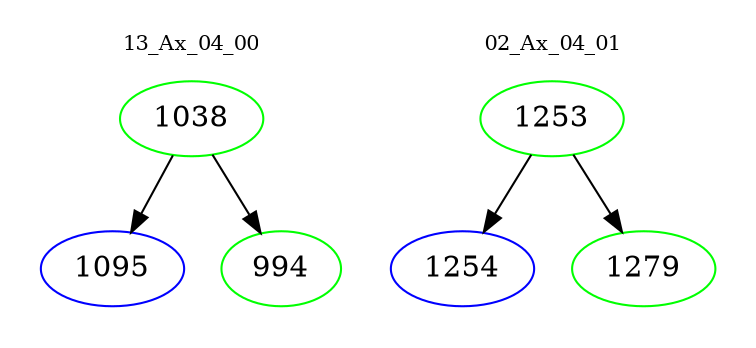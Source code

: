 digraph{
subgraph cluster_0 {
color = white
label = "13_Ax_04_00";
fontsize=10;
T0_1038 [label="1038", color="green"]
T0_1038 -> T0_1095 [color="black"]
T0_1095 [label="1095", color="blue"]
T0_1038 -> T0_994 [color="black"]
T0_994 [label="994", color="green"]
}
subgraph cluster_1 {
color = white
label = "02_Ax_04_01";
fontsize=10;
T1_1253 [label="1253", color="green"]
T1_1253 -> T1_1254 [color="black"]
T1_1254 [label="1254", color="blue"]
T1_1253 -> T1_1279 [color="black"]
T1_1279 [label="1279", color="green"]
}
}
